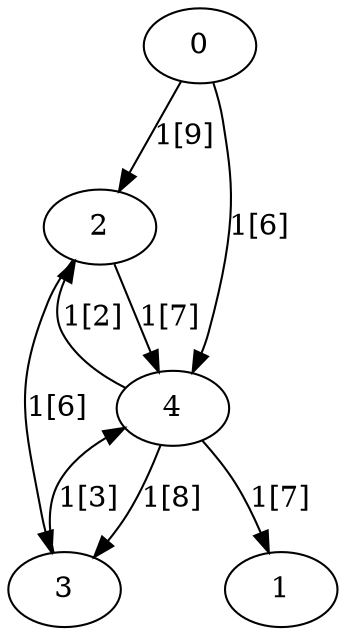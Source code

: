 digraph G {
	0 -> 2 [label = "1[9]"];
	0 -> 4 [label = "1[6]"];
	2 -> 3 [label = "1[6]"];
	2 -> 4 [label = "1[7]"];
	4 -> 1 [label = "1[7]"];
	4 -> 2 [label = "1[2]"];
	4 -> 3 [label = "1[8]"];
	3 -> 4 [label = "1[3]"];
	1;
}